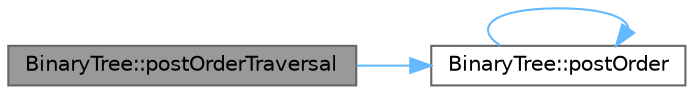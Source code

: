 digraph "BinaryTree::postOrderTraversal"
{
 // INTERACTIVE_SVG=YES
 // LATEX_PDF_SIZE
  bgcolor="transparent";
  edge [fontname=Helvetica,fontsize=10,labelfontname=Helvetica,labelfontsize=10];
  node [fontname=Helvetica,fontsize=10,shape=box,height=0.2,width=0.4];
  rankdir="LR";
  Node1 [id="Node000001",label="BinaryTree::postOrderTraversal",height=0.2,width=0.4,color="gray40", fillcolor="grey60", style="filled", fontcolor="black",tooltip=" "];
  Node1 -> Node2 [id="edge1_Node000001_Node000002",color="steelblue1",style="solid",tooltip=" "];
  Node2 [id="Node000002",label="BinaryTree::postOrder",height=0.2,width=0.4,color="grey40", fillcolor="white", style="filled",URL="$class_binary_tree.html#a31e2109bd58c4b29f00d377ed114e097",tooltip=" "];
  Node2 -> Node2 [id="edge2_Node000002_Node000002",color="steelblue1",style="solid",tooltip=" "];
}
